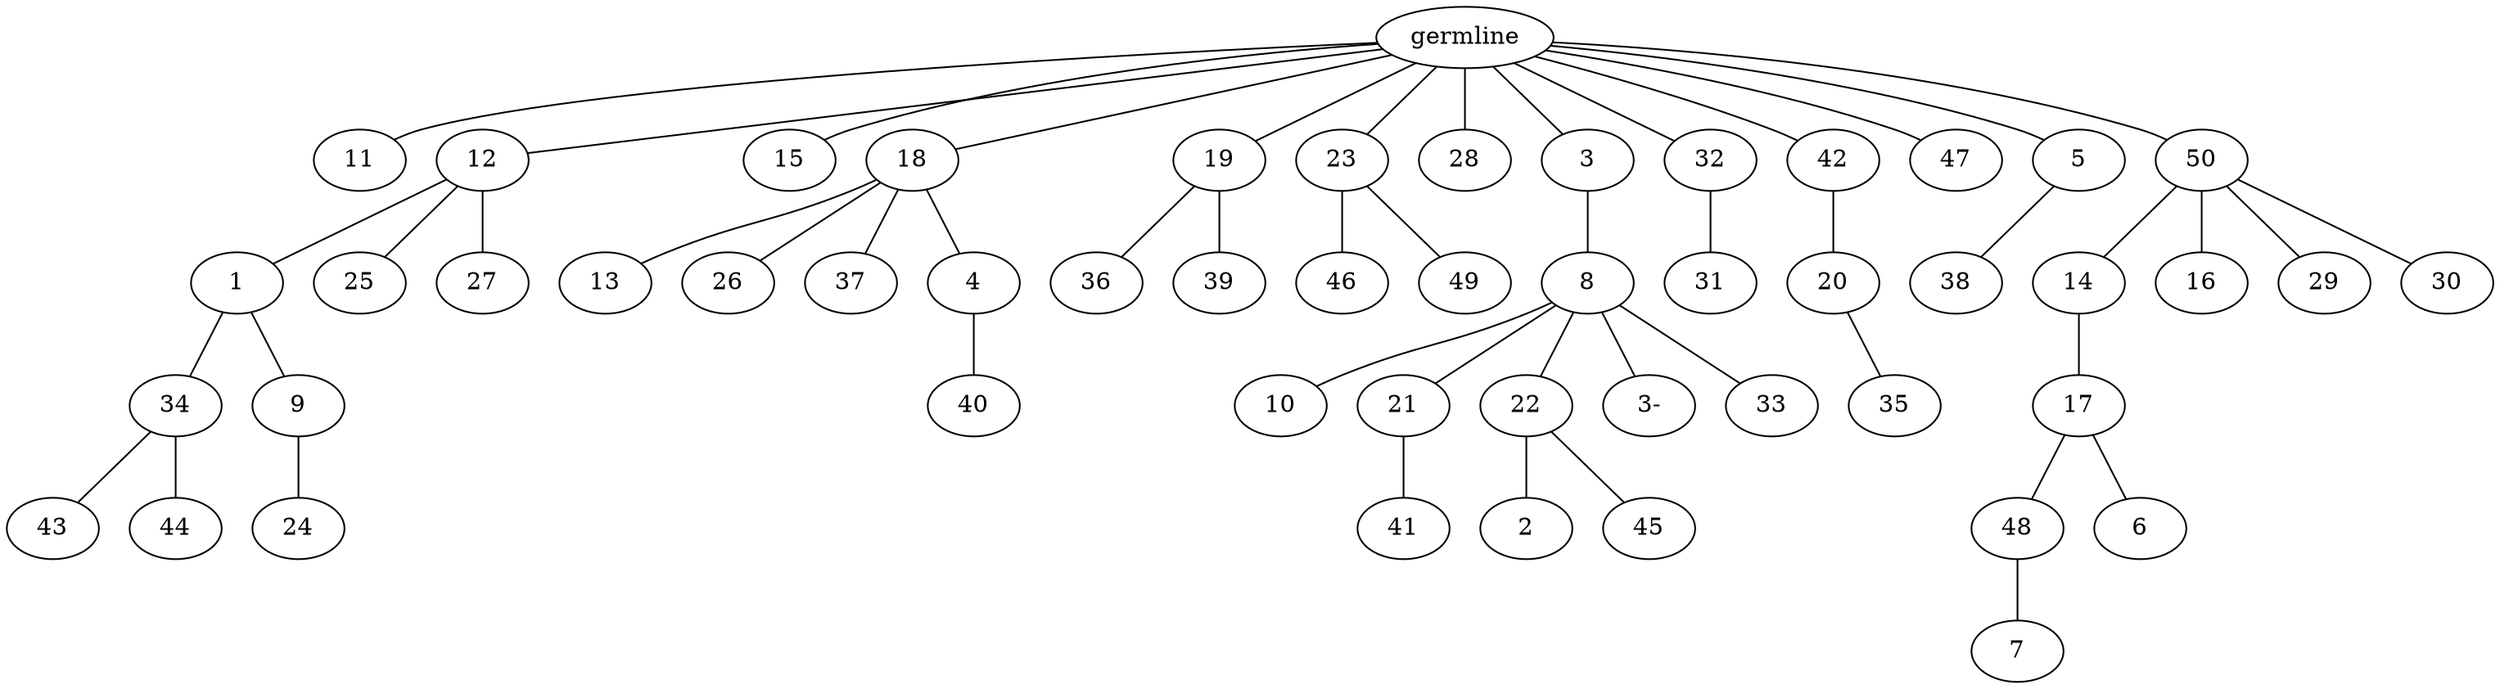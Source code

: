 graph tree {
    "139844663208112" [label="germline"];
    "139844663238912" [label="11"];
    "139844663239296" [label="12"];
    "139844663264112" [label="1"];
    "139844663264160" [label="34"];
    "139844663264400" [label="43"];
    "139844663264208" [label="44"];
    "139844663263968" [label="9"];
    "139844663264544" [label="24"];
    "139844663264592" [label="25"];
    "139844663264256" [label="27"];
    "139844663241936" [label="15"];
    "139844663242320" [label="18"];
    "139844663265504" [label="13"];
    "139844663265456" [label="26"];
    "139844663264304" [label="37"];
    "139844663265552" [label="4"];
    "139844663265264" [label="40"];
    "139844663265024" [label="19"];
    "139844663266176" [label="36"];
    "139844663263488" [label="39"];
    "139844663266464" [label="23"];
    "139844663265408" [label="46"];
    "139844663265984" [label="49"];
    "139844663266560" [label="28"];
    "139844663266848" [label="3"];
    "139844663264640" [label="8"];
    "139844663265600" [label="10"];
    "139844663266032" [label="21"];
    "139844663266944" [label="41"];
    "139844663265840" [label="22"];
    "139844663267232" [label="2"];
    "139844663266608" [label="45"];
    "139844663668112" [label="3-"];
    "139844663266128" [label="33"];
    "139844663266704" [label="32"];
    "139844663266272" [label="31"];
    "139844663266656" [label="42"];
    "139844663267040" [label="20"];
    "139844663288352" [label="35"];
    "139844663266368" [label="47"];
    "139844663266320" [label="5"];
    "139844663288208" [label="38"];
    "139844663263920" [label="50"];
    "139844663263536" [label="14"];
    "139844663221648" [label="17"];
    "139844663222224" [label="48"];
    "139844663221792" [label="7"];
    "139844663220400" [label="6"];
    "139844663263872" [label="16"];
    "139844663264736" [label="29"];
    "139844663263776" [label="30"];
    "139844663208112" -- "139844663238912";
    "139844663208112" -- "139844663239296";
    "139844663208112" -- "139844663241936";
    "139844663208112" -- "139844663242320";
    "139844663208112" -- "139844663265024";
    "139844663208112" -- "139844663266464";
    "139844663208112" -- "139844663266560";
    "139844663208112" -- "139844663266848";
    "139844663208112" -- "139844663266704";
    "139844663208112" -- "139844663266656";
    "139844663208112" -- "139844663266368";
    "139844663208112" -- "139844663266320";
    "139844663208112" -- "139844663263920";
    "139844663239296" -- "139844663264112";
    "139844663239296" -- "139844663264592";
    "139844663239296" -- "139844663264256";
    "139844663264112" -- "139844663264160";
    "139844663264112" -- "139844663263968";
    "139844663264160" -- "139844663264400";
    "139844663264160" -- "139844663264208";
    "139844663263968" -- "139844663264544";
    "139844663242320" -- "139844663265504";
    "139844663242320" -- "139844663265456";
    "139844663242320" -- "139844663264304";
    "139844663242320" -- "139844663265552";
    "139844663265552" -- "139844663265264";
    "139844663265024" -- "139844663266176";
    "139844663265024" -- "139844663263488";
    "139844663266464" -- "139844663265408";
    "139844663266464" -- "139844663265984";
    "139844663266848" -- "139844663264640";
    "139844663264640" -- "139844663265600";
    "139844663264640" -- "139844663266032";
    "139844663264640" -- "139844663265840";
    "139844663264640" -- "139844663668112";
    "139844663264640" -- "139844663266128";
    "139844663266032" -- "139844663266944";
    "139844663265840" -- "139844663267232";
    "139844663265840" -- "139844663266608";
    "139844663266704" -- "139844663266272";
    "139844663266656" -- "139844663267040";
    "139844663267040" -- "139844663288352";
    "139844663266320" -- "139844663288208";
    "139844663263920" -- "139844663263536";
    "139844663263920" -- "139844663263872";
    "139844663263920" -- "139844663264736";
    "139844663263920" -- "139844663263776";
    "139844663263536" -- "139844663221648";
    "139844663221648" -- "139844663222224";
    "139844663221648" -- "139844663220400";
    "139844663222224" -- "139844663221792";
}
